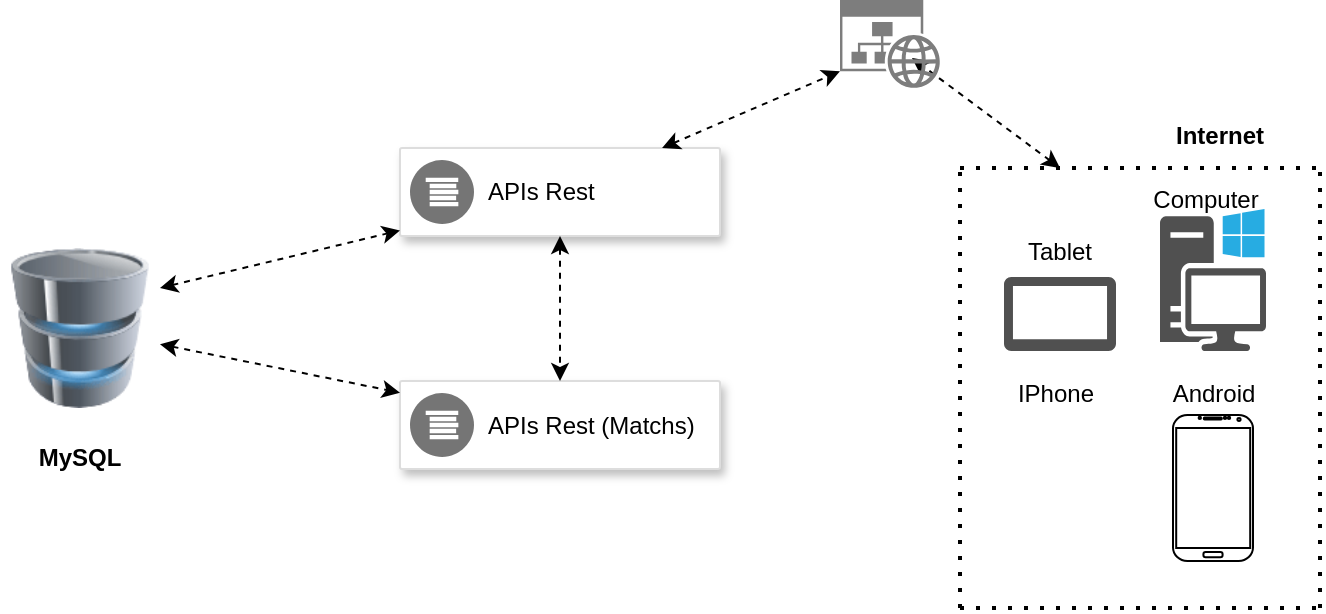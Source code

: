 <mxfile version="20.8.20" type="device"><diagram id="C5RBs43oDa-KdzZeNtuy" name="Page-1"><mxGraphModel dx="794" dy="683" grid="1" gridSize="10" guides="1" tooltips="1" connect="1" arrows="1" fold="1" page="1" pageScale="1" pageWidth="827" pageHeight="1169" math="0" shadow="0"><root><mxCell id="WIyWlLk6GJQsqaUBKTNV-0"/><mxCell id="WIyWlLk6GJQsqaUBKTNV-1" parent="WIyWlLk6GJQsqaUBKTNV-0"/><mxCell id="0WYiFyW_-DfuTLsDxDdH-4" value="" style="image;html=1;image=img/lib/clip_art/computers/Database_128x128.png" vertex="1" parent="WIyWlLk6GJQsqaUBKTNV-1"><mxGeometry x="100" y="230" width="80" height="80" as="geometry"/></mxCell><mxCell id="0WYiFyW_-DfuTLsDxDdH-5" value="" style="strokeColor=#dddddd;shadow=1;strokeWidth=1;rounded=1;absoluteArcSize=1;arcSize=2;" vertex="1" parent="WIyWlLk6GJQsqaUBKTNV-1"><mxGeometry x="300" y="180" width="160" height="44" as="geometry"/></mxCell><mxCell id="0WYiFyW_-DfuTLsDxDdH-6" value="APIs Rest" style="sketch=0;dashed=0;connectable=0;html=1;fillColor=#757575;strokeColor=none;shape=mxgraph.gcp2.logs_api;part=1;labelPosition=right;verticalLabelPosition=middle;align=left;verticalAlign=middle;spacingLeft=5;fontSize=12;" vertex="1" parent="0WYiFyW_-DfuTLsDxDdH-5"><mxGeometry y="0.5" width="32" height="32" relative="1" as="geometry"><mxPoint x="5" y="-16" as="offset"/></mxGeometry></mxCell><mxCell id="0WYiFyW_-DfuTLsDxDdH-7" value="&lt;b&gt;MySQL&lt;/b&gt;" style="text;html=1;strokeColor=none;fillColor=none;align=center;verticalAlign=middle;whiteSpace=wrap;rounded=0;" vertex="1" parent="WIyWlLk6GJQsqaUBKTNV-1"><mxGeometry x="110" y="320" width="60" height="30" as="geometry"/></mxCell><mxCell id="0WYiFyW_-DfuTLsDxDdH-8" value="" style="strokeColor=#dddddd;shadow=1;strokeWidth=1;rounded=1;absoluteArcSize=1;arcSize=2;" vertex="1" parent="WIyWlLk6GJQsqaUBKTNV-1"><mxGeometry x="300" y="296.5" width="160" height="44" as="geometry"/></mxCell><mxCell id="0WYiFyW_-DfuTLsDxDdH-9" value="APIs Rest (Matchs)" style="sketch=0;dashed=0;connectable=0;html=1;fillColor=#757575;strokeColor=none;shape=mxgraph.gcp2.logs_api;part=1;labelPosition=right;verticalLabelPosition=middle;align=left;verticalAlign=middle;spacingLeft=5;fontSize=12;" vertex="1" parent="0WYiFyW_-DfuTLsDxDdH-8"><mxGeometry y="0.5" width="32" height="32" relative="1" as="geometry"><mxPoint x="5" y="-16" as="offset"/></mxGeometry></mxCell><mxCell id="0WYiFyW_-DfuTLsDxDdH-14" value="" style="endArrow=classic;startArrow=classic;html=1;rounded=0;dashed=1;exitX=1;exitY=0.25;exitDx=0;exitDy=0;" edge="1" parent="WIyWlLk6GJQsqaUBKTNV-1" source="0WYiFyW_-DfuTLsDxDdH-4" target="0WYiFyW_-DfuTLsDxDdH-5"><mxGeometry width="50" height="50" relative="1" as="geometry"><mxPoint x="170" y="270" as="sourcePoint"/><mxPoint x="220" y="220" as="targetPoint"/></mxGeometry></mxCell><mxCell id="0WYiFyW_-DfuTLsDxDdH-15" value="" style="endArrow=classic;startArrow=classic;html=1;rounded=0;dashed=1;" edge="1" parent="WIyWlLk6GJQsqaUBKTNV-1" source="0WYiFyW_-DfuTLsDxDdH-4" target="0WYiFyW_-DfuTLsDxDdH-8"><mxGeometry width="50" height="50" relative="1" as="geometry"><mxPoint x="180" y="280" as="sourcePoint"/><mxPoint x="310" y="232" as="targetPoint"/></mxGeometry></mxCell><mxCell id="0WYiFyW_-DfuTLsDxDdH-16" value="" style="endArrow=classic;startArrow=classic;html=1;rounded=0;dashed=1;entryX=0;entryY=0.81;entryDx=0;entryDy=0;entryPerimeter=0;" edge="1" parent="WIyWlLk6GJQsqaUBKTNV-1" source="0WYiFyW_-DfuTLsDxDdH-5" target="0WYiFyW_-DfuTLsDxDdH-41"><mxGeometry width="50" height="50" relative="1" as="geometry"><mxPoint x="460" y="215.5" as="sourcePoint"/><mxPoint x="510" y="150" as="targetPoint"/></mxGeometry></mxCell><mxCell id="0WYiFyW_-DfuTLsDxDdH-20" value="" style="sketch=0;pointerEvents=1;shadow=0;dashed=0;html=1;strokeColor=none;fillColor=#505050;labelPosition=center;verticalLabelPosition=bottom;verticalAlign=top;outlineConnect=0;align=center;shape=mxgraph.office.devices.tablet_android;" vertex="1" parent="WIyWlLk6GJQsqaUBKTNV-1"><mxGeometry x="602" y="244.5" width="56" height="37" as="geometry"/></mxCell><mxCell id="0WYiFyW_-DfuTLsDxDdH-22" value="" style="shape=image;html=1;verticalAlign=top;verticalLabelPosition=bottom;labelBackgroundColor=#ffffff;imageAspect=0;aspect=fixed;image=https://cdn1.iconfinder.com/data/icons/ios-11-glyphs/30/iPhone-128.png" vertex="1" parent="WIyWlLk6GJQsqaUBKTNV-1"><mxGeometry x="590" y="310" width="80" height="80" as="geometry"/></mxCell><mxCell id="0WYiFyW_-DfuTLsDxDdH-23" value="" style="verticalLabelPosition=bottom;verticalAlign=top;html=1;shadow=0;dashed=0;strokeWidth=1;shape=mxgraph.android.phone2;" vertex="1" parent="WIyWlLk6GJQsqaUBKTNV-1"><mxGeometry x="686.5" y="313.5" width="40" height="73" as="geometry"/></mxCell><mxCell id="0WYiFyW_-DfuTLsDxDdH-25" value="" style="sketch=0;pointerEvents=1;shadow=0;dashed=0;html=1;strokeColor=none;fillColor=#505050;labelPosition=center;verticalLabelPosition=bottom;verticalAlign=top;outlineConnect=0;align=center;shape=mxgraph.office.devices.workstation_pc;" vertex="1" parent="WIyWlLk6GJQsqaUBKTNV-1"><mxGeometry x="680" y="210.5" width="53" height="71" as="geometry"/></mxCell><mxCell id="0WYiFyW_-DfuTLsDxDdH-26" value="&lt;b&gt;Internet&lt;/b&gt;" style="text;html=1;strokeColor=none;fillColor=none;align=center;verticalAlign=middle;whiteSpace=wrap;rounded=0;" vertex="1" parent="WIyWlLk6GJQsqaUBKTNV-1"><mxGeometry x="680" y="159" width="60" height="30" as="geometry"/></mxCell><mxCell id="0WYiFyW_-DfuTLsDxDdH-31" value="" style="endArrow=none;dashed=1;html=1;dashPattern=1 3;strokeWidth=2;rounded=0;" edge="1" parent="WIyWlLk6GJQsqaUBKTNV-1"><mxGeometry width="50" height="50" relative="1" as="geometry"><mxPoint x="580" y="410" as="sourcePoint"/><mxPoint x="580" y="190" as="targetPoint"/></mxGeometry></mxCell><mxCell id="0WYiFyW_-DfuTLsDxDdH-32" value="" style="endArrow=none;dashed=1;html=1;dashPattern=1 3;strokeWidth=2;rounded=0;" edge="1" parent="WIyWlLk6GJQsqaUBKTNV-1"><mxGeometry width="50" height="50" relative="1" as="geometry"><mxPoint x="760" y="410" as="sourcePoint"/><mxPoint x="760" y="190" as="targetPoint"/></mxGeometry></mxCell><mxCell id="0WYiFyW_-DfuTLsDxDdH-33" value="" style="endArrow=none;dashed=1;html=1;dashPattern=1 3;strokeWidth=2;rounded=0;" edge="1" parent="WIyWlLk6GJQsqaUBKTNV-1"><mxGeometry width="50" height="50" relative="1" as="geometry"><mxPoint x="580" y="190" as="sourcePoint"/><mxPoint x="760" y="190" as="targetPoint"/></mxGeometry></mxCell><mxCell id="0WYiFyW_-DfuTLsDxDdH-34" value="" style="endArrow=none;dashed=1;html=1;dashPattern=1 3;strokeWidth=2;rounded=0;" edge="1" parent="WIyWlLk6GJQsqaUBKTNV-1"><mxGeometry width="50" height="50" relative="1" as="geometry"><mxPoint x="580" y="410" as="sourcePoint"/><mxPoint x="760" y="410" as="targetPoint"/></mxGeometry></mxCell><mxCell id="0WYiFyW_-DfuTLsDxDdH-35" value="" style="endArrow=classic;startArrow=classic;html=1;rounded=0;dashed=1;entryX=0.72;entryY=0.659;entryDx=0;entryDy=0;entryPerimeter=0;" edge="1" parent="WIyWlLk6GJQsqaUBKTNV-1" target="0WYiFyW_-DfuTLsDxDdH-41"><mxGeometry width="50" height="50" relative="1" as="geometry"><mxPoint x="630" y="190" as="sourcePoint"/><mxPoint x="559" y="150" as="targetPoint"/></mxGeometry></mxCell><mxCell id="0WYiFyW_-DfuTLsDxDdH-36" value="" style="endArrow=classic;startArrow=classic;html=1;rounded=0;dashed=1;exitX=0.5;exitY=1;exitDx=0;exitDy=0;" edge="1" parent="WIyWlLk6GJQsqaUBKTNV-1" source="0WYiFyW_-DfuTLsDxDdH-5" target="0WYiFyW_-DfuTLsDxDdH-8"><mxGeometry width="50" height="50" relative="1" as="geometry"><mxPoint x="294" y="239.5" as="sourcePoint"/><mxPoint x="414" y="240.5" as="targetPoint"/></mxGeometry></mxCell><mxCell id="0WYiFyW_-DfuTLsDxDdH-38" value="IPhone" style="text;html=1;strokeColor=none;fillColor=none;align=center;verticalAlign=middle;whiteSpace=wrap;rounded=0;" vertex="1" parent="WIyWlLk6GJQsqaUBKTNV-1"><mxGeometry x="598" y="290" width="60" height="26" as="geometry"/></mxCell><mxCell id="0WYiFyW_-DfuTLsDxDdH-39" value="Android" style="text;html=1;strokeColor=none;fillColor=none;align=center;verticalAlign=middle;whiteSpace=wrap;rounded=0;" vertex="1" parent="WIyWlLk6GJQsqaUBKTNV-1"><mxGeometry x="676.5" y="290" width="60" height="26" as="geometry"/></mxCell><mxCell id="0WYiFyW_-DfuTLsDxDdH-40" value="Computer" style="text;html=1;strokeColor=none;fillColor=none;align=center;verticalAlign=middle;whiteSpace=wrap;rounded=0;" vertex="1" parent="WIyWlLk6GJQsqaUBKTNV-1"><mxGeometry x="673" y="189" width="60" height="33" as="geometry"/></mxCell><mxCell id="0WYiFyW_-DfuTLsDxDdH-41" value="" style="sketch=0;aspect=fixed;pointerEvents=1;shadow=0;dashed=0;html=1;strokeColor=none;labelPosition=center;verticalLabelPosition=bottom;verticalAlign=top;align=center;shape=mxgraph.mscae.enterprise.website_generic;fillColor=#7D7D7D;" vertex="1" parent="WIyWlLk6GJQsqaUBKTNV-1"><mxGeometry x="520" y="106" width="50" height="44" as="geometry"/></mxCell><mxCell id="0WYiFyW_-DfuTLsDxDdH-43" value="Tablet" style="text;html=1;strokeColor=none;fillColor=none;align=center;verticalAlign=middle;whiteSpace=wrap;rounded=0;" vertex="1" parent="WIyWlLk6GJQsqaUBKTNV-1"><mxGeometry x="600" y="220" width="60" height="24" as="geometry"/></mxCell></root></mxGraphModel></diagram></mxfile>
